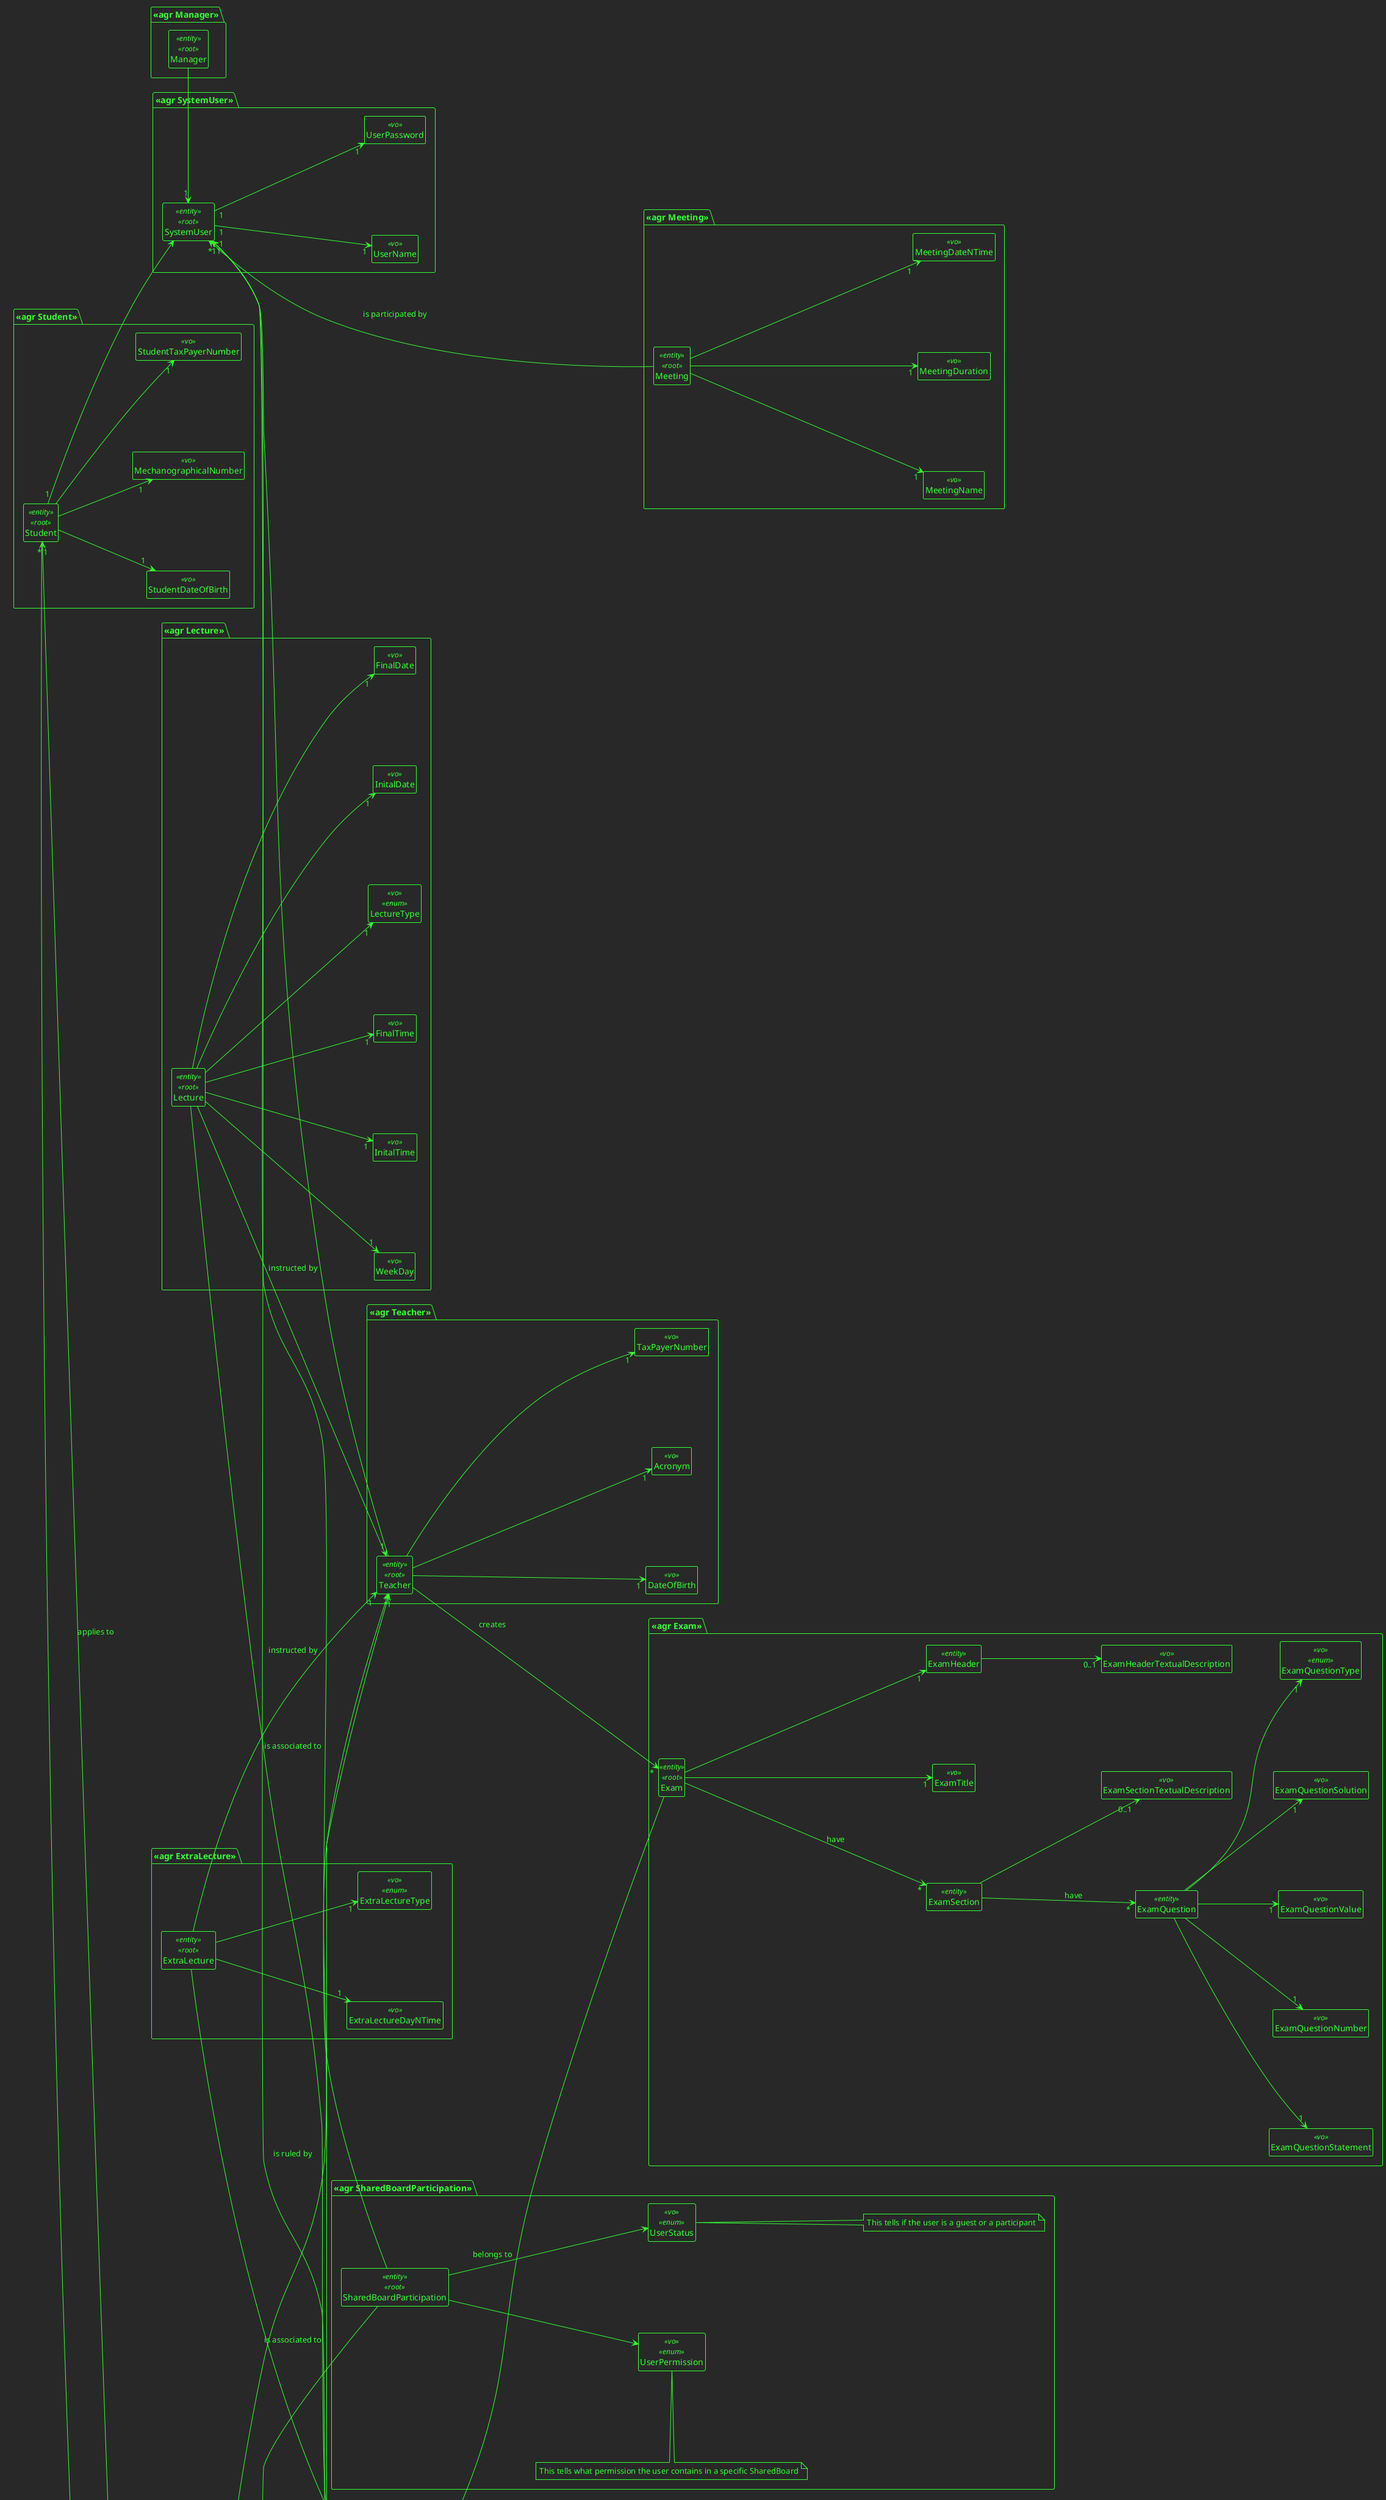 @startuml DDD

!theme crt-green
skinparam nodesep 150
hide empty members
left to right direction

package "<<agr SystemUser>>"{
    class SystemUser<<entity>><<root>>{}
    class UserName<<vo>>{}
    class UserPassword<<vo>>{}

    SystemUser "1" --> "1" UserName
    SystemUser "1" --> "1" UserPassword
}

package "<<agr Manager>>"{

    class Manager<<entity>><<root>>{}
    SystemUser "1" <- Manager

}

package "<<agr Teacher>>"{

    class Teacher<<entity>><<root>>{}
    class Acronym<<vo>>{}
    class TaxPayerNumber<<vo>>{}
    class DateOfBirth<<vo>>{}

    SystemUser "1" <-- Teacher
    Teacher -down-> "1" Acronym
    Teacher --> "1" DateOfBirth
    Teacher --> "1" TaxPayerNumber
}

package "<<agr Course>>"{
    class Course<<entity>><<root>>{}
    class Code <<vo>>
    class Description<<vo>>{}
    class Title<<vo>>{}
    class State<<vo>><<enum>>{}

    Course  --> "1" State
    Course  -down-> "1" Title
    Course  -down-> "1" Description
    Course  -down-> "1" Code
    Course --> "*" Teacher : is ruled by


}

package "<<agr Exam>>"{
    class Exam  <<entity>><<root>> {}
    class ExamTitle <<vo>>{}
    class ExamHeader <<entity>>{}
    class ExamHeaderTextualDescription <<vo>>{}
    class ExamSection <<entity>>{}
    class ExamSectionTextualDescription <<vo>>{}
    class ExamQuestion <<entity>>{}
    class ExamQuestionStatement <<vo>>{}
    class ExamQuestionNumber <<vo>>{}
    class ExamQuestionValue <<vo>>{}
    class ExamQuestionSolution<<vo>>{}
    class ExamQuestionType <<vo>><<enum>>{}

    Teacher --> "*" Exam : creates
    Exam --> "1" ExamTitle
    Exam --> "1" ExamHeader
    ExamHeader --> "0..1" ExamHeaderTextualDescription
    Exam --> "*" ExamSection : have
    ExamSection --> "0..1" ExamSectionTextualDescription
    ExamQuestion --> "1" ExamQuestionValue
    ExamQuestion --> "1" ExamQuestionNumber
    ExamSection --> "*" ExamQuestion : have
    ExamQuestion --> "1" ExamQuestionSolution
    ExamQuestion --> "1" ExamQuestionType
    ExamQuestion --> "1" ExamQuestionStatement
    Exam --> "1" Course : belongs to
}

package "<<agr Lecture>>"{
    class Lecture<<entity>><<root>>{}
    class InitalDate<<vo>>{}
    class FinalDate<<vo>>{}
    class WeekDay<<vo>>{}
    class InitalTime<<vo>>{}
    class FinalTime<<vo>>{}
    class LectureType<<vo>><<enum>>{}

    Lecture --> "1" InitalDate
    Lecture --> "1" FinalDate
    Lecture --> "1" WeekDay
    Lecture --> "1" InitalTime
    Lecture --> "1" FinalTime
    Lecture --> "1" Course : is associated to
    Lecture --> "1" Teacher: instructed by
    Lecture --> "1" LectureType
}

package "<<agr ExtraLecture>>"{
    class ExtraLecture<<entity>><<root>>{}
    class ExtraLectureDayNTime<<vo>>{}
    class ExtraLectureType<<vo>><<enum>>{}

    ExtraLecture --> "1" ExtraLectureDayNTime
    ExtraLecture --> "1" Teacher : instructed by
    ExtraLecture --> "1" Course : is associated to
    ExtraLecture --> "1" ExtraLectureType
}

package "<<agr Meeting>>"{
    class Meeting<<entity>><<root>>{}
    class MeetingDuration<<vo>>{}
    class MeetingDateNTime<<vo>>{}
    class MeetingName<<vo>>{}

    Meeting --> "1" MeetingDuration
    Meeting --> "1" MeetingDateNTime
    Meeting --> "1" MeetingName
    SystemUser "*" <---  Meeting : is participated by
}

package "<<agr Student>>"{

    class Student<<entity>><<root>>{}
    class MechanographicalNumber<<vo>>{}
    class StudentTaxPayerNumber<<vo>>{}
    class StudentDateOfBirth<<vo>>{}

    Student  --> "1" MechanographicalNumber
    Student "1" --> SystemUser
    'Student <-- "*" Lecture : participates
    Student --> "1" StudentDateOfBirth
    Student --> "1" StudentTaxPayerNumber
}

package "<<agr SharedBoard>>"{
    class SharedBoard<<entity>><<root>>{}
    class SharedBoardTitle<<vo>>{}
    class CreationTimestamp<<vo>>{}

    SharedBoard --> "1" SharedBoardTitle
    SharedBoard --> "1" CreationTimestamp
}

package "<<agr PostIt>>"{
    class PostIt<<entity>><<root>>{}
    class PostItRow<<vo>>{}
    class PostItColumn<<vo>>{}

    PostIt --> "1" SharedBoard : belongs
    PostIt --> "1" PostItRow
    PostIt --> "1" PostItColumn
}

package "<<agr PostItModification>>"{
    class PostItModification<<entity>><<root>>{}

    PostIt "1" --> "*" PostItModification
    SystemUser "1" --> "*" PostItModification
    SharedBoardCell "1" --> "1" PostItModification

}

package "<<agr SharedBoardParticipation>>"{
    class SharedBoardParticipation<<entity>><<root>>{}
    class UserPermission<<vo>><<enum>>{}
    note top: This tells what permission the user contains in a specific SharedBoard
    class UserStatus <<vo>><<enum>>{}
    note right: This tells if the user is a guest or a participant

    SharedBoardParticipation --> UserPermission
    SharedBoardParticipation --> UserStatus
    SharedBoard "1" <-- SharedBoardParticipation
    SystemUser "1" <-- SharedBoardParticipation
}

package "<<agr FormerExam>>"{
    class FormerExam<<entity>><<root>>{}
    class Grade<<vo>>{}
    class FormerExamTitle<<vo>>{}
    class Section<<entity>>{}
    class Question<<entity>>{}
    class QuestionFeedback<<vo>>{}
    class QuestionNumber<<vo>>{}
    class QuestionAnswer<<vo>>{}

    FormerExam --> "1" Grade
    FormerExam -right-> "1" FormerExamTitle
    Student "*" --> "*" FormerExam : takes
    FormerExam --> "*" Section : composed by
    Section "1" --> "*" Question : composed by
    Question "1" --> "1" QuestionFeedback
    Question "1" --> "1" QuestionNumber
    Question "1" -down-> "1" QuestionAnswer
}

package "<<agr CourseEnrollment>>"{
    class CourseEnrollment <<entity>><<root>>{}
    class StudentEnrollmentState <<vo>><<enum>>{}
    class CourseEnrollmentDate <<vo>>{}
    CourseEnrollment --> "1" Course : applied to
    CourseEnrollment --> "1" StudentEnrollmentState
    CourseEnrollment --> "1" CourseEnrollmentDate
    Student "1" <-- CourseEnrollment: applies to
}

package "<<agr TeamElement>>"{
    class TeamElement <<entity>><<root>>{}
    class AdhesionDate <<vo>>{}
    TeamElement --> "1" AdhesionDate
    TeamElement --> "1" Course
    TeamElement --> "1" Teacher
}
'               Events and Services Zone

'class ExamCreated<<event>>{
'}
'class ExamCreatedWatchdog<<service>>{
'}

'ExamCreatedWatchdog ..> ExamCreated : consumes
'Exam ..> ExamCreated : publishes
'FormerExam ..> ExamCreatedWatchdog : observes

hide circle
hide fields


@enduml